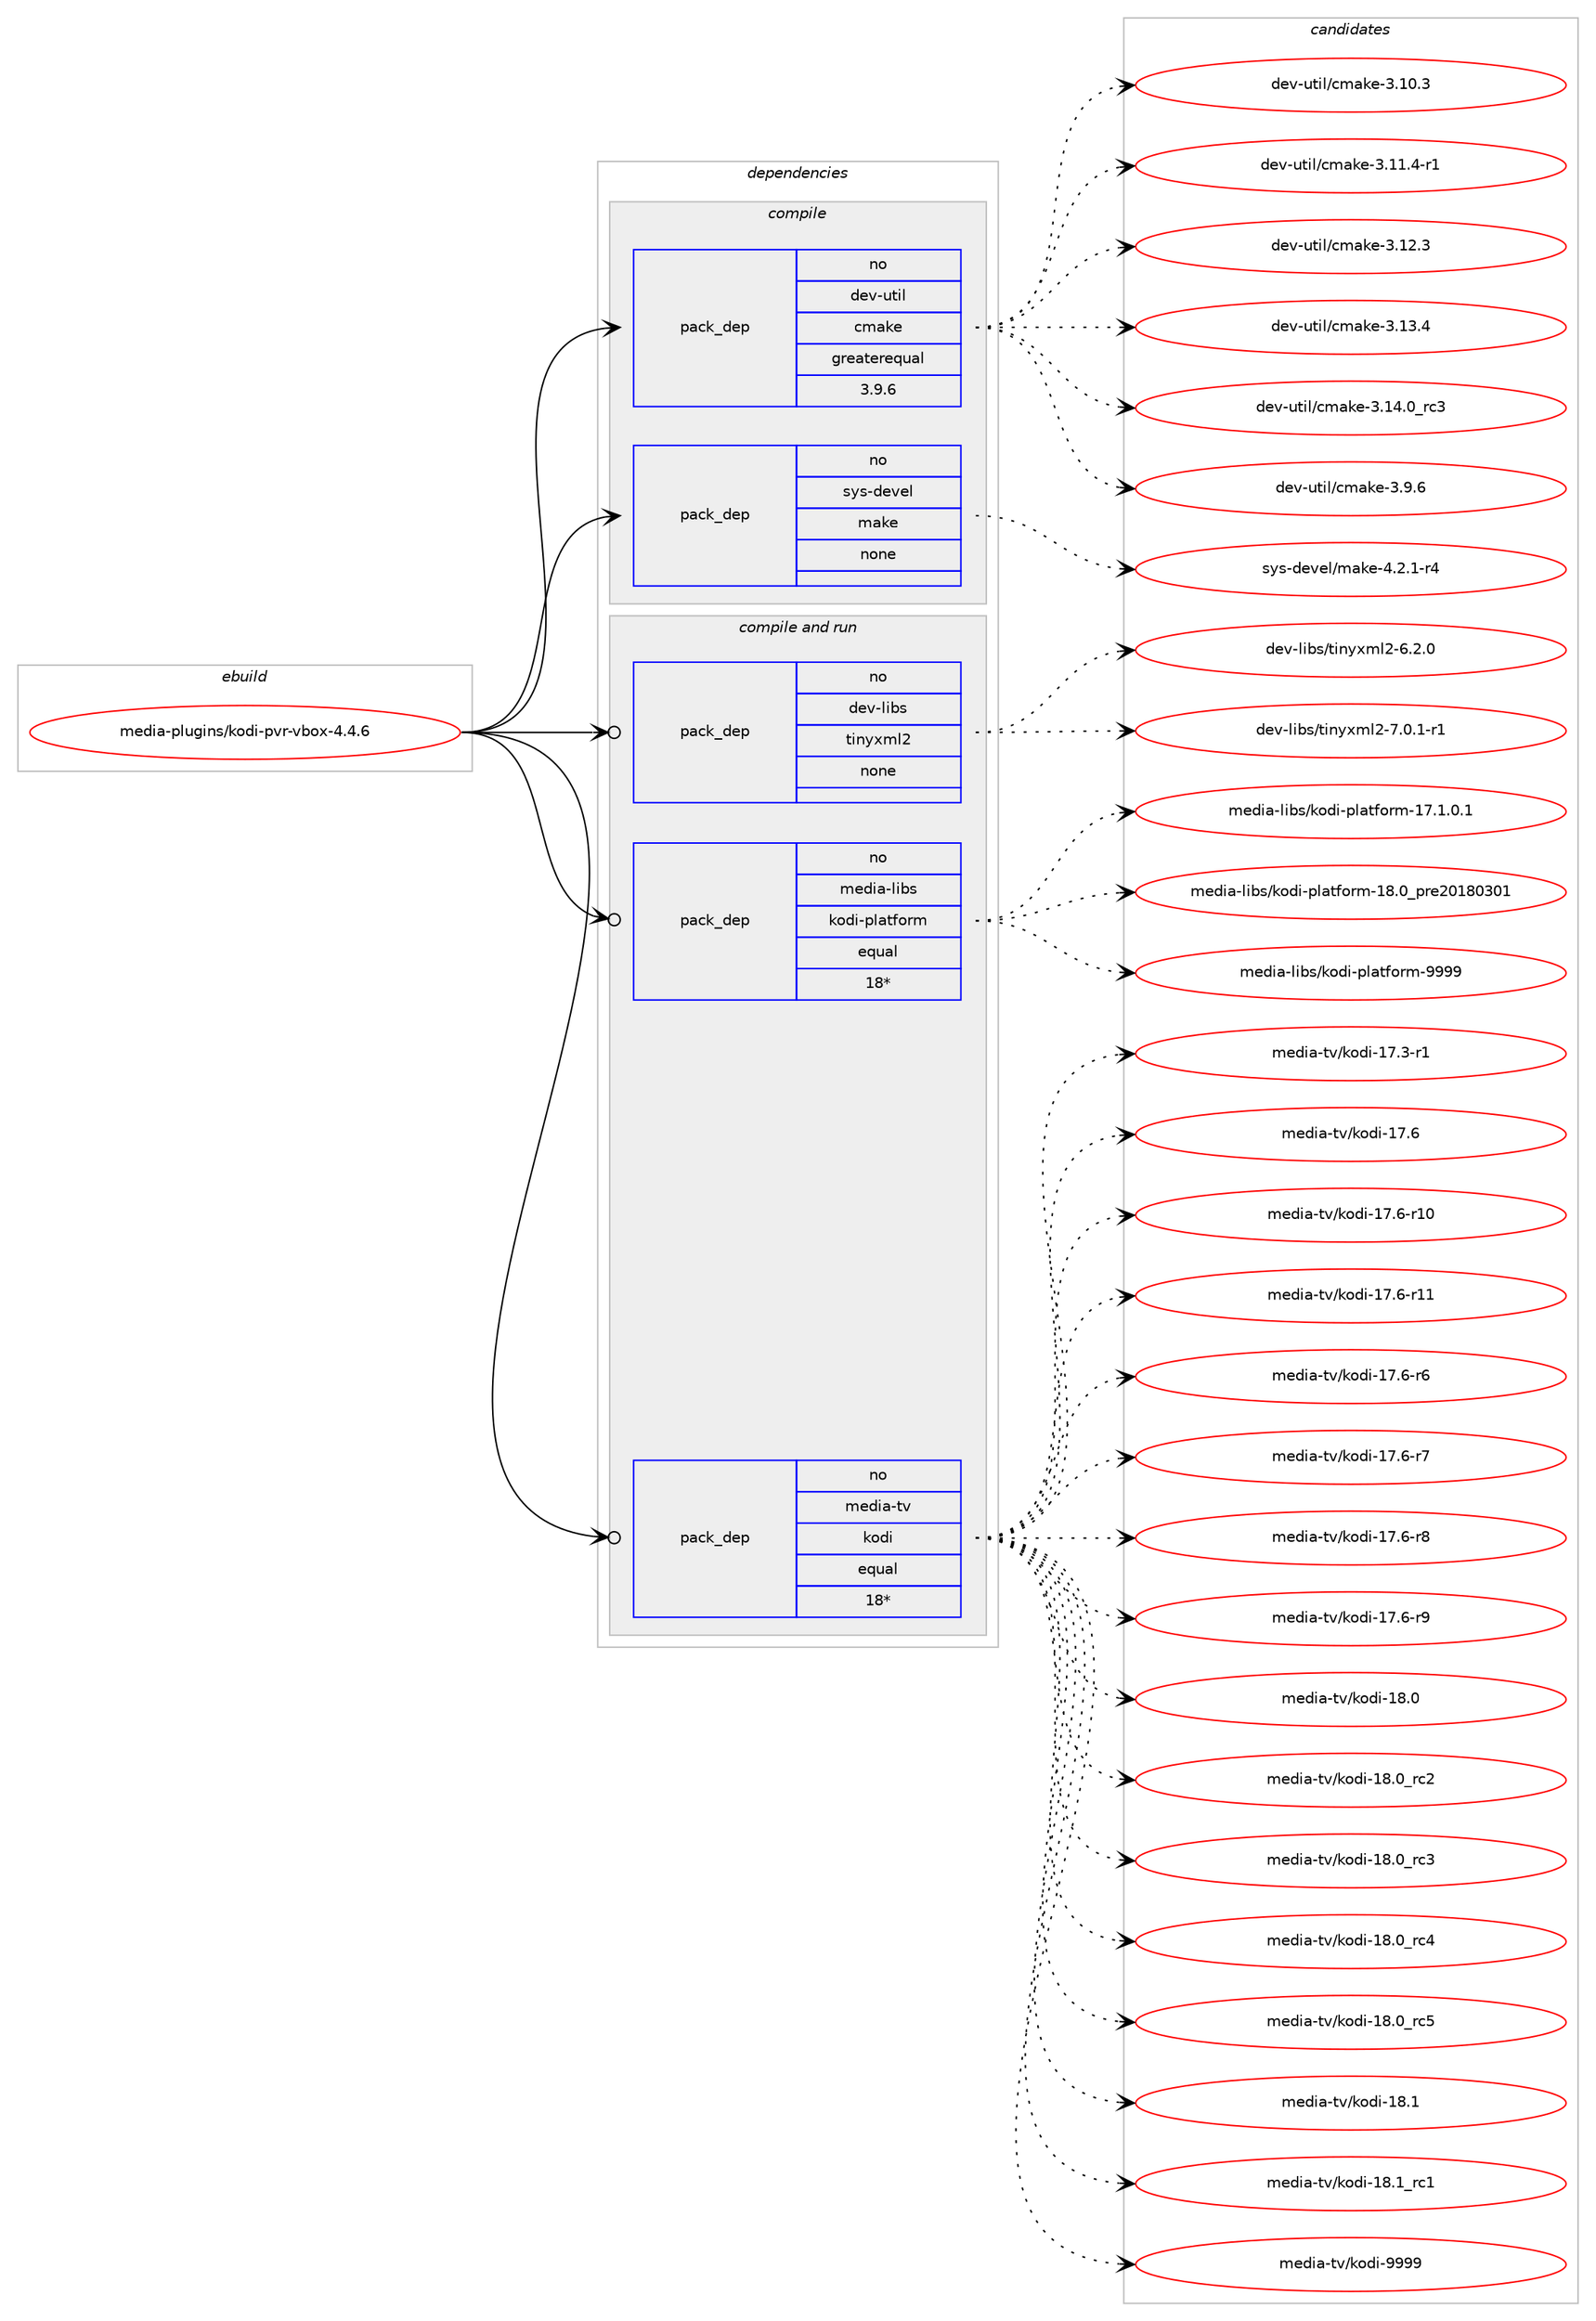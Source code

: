digraph prolog {

# *************
# Graph options
# *************

newrank=true;
concentrate=true;
compound=true;
graph [rankdir=LR,fontname=Helvetica,fontsize=10,ranksep=1.5];#, ranksep=2.5, nodesep=0.2];
edge  [arrowhead=vee];
node  [fontname=Helvetica,fontsize=10];

# **********
# The ebuild
# **********

subgraph cluster_leftcol {
color=gray;
rank=same;
label=<<i>ebuild</i>>;
id [label="media-plugins/kodi-pvr-vbox-4.4.6", color=red, width=4, href="../media-plugins/kodi-pvr-vbox-4.4.6.svg"];
}

# ****************
# The dependencies
# ****************

subgraph cluster_midcol {
color=gray;
label=<<i>dependencies</i>>;
subgraph cluster_compile {
fillcolor="#eeeeee";
style=filled;
label=<<i>compile</i>>;
subgraph pack1159182 {
dependency1621810 [label=<<TABLE BORDER="0" CELLBORDER="1" CELLSPACING="0" CELLPADDING="4" WIDTH="220"><TR><TD ROWSPAN="6" CELLPADDING="30">pack_dep</TD></TR><TR><TD WIDTH="110">no</TD></TR><TR><TD>dev-util</TD></TR><TR><TD>cmake</TD></TR><TR><TD>greaterequal</TD></TR><TR><TD>3.9.6</TD></TR></TABLE>>, shape=none, color=blue];
}
id:e -> dependency1621810:w [weight=20,style="solid",arrowhead="vee"];
subgraph pack1159183 {
dependency1621811 [label=<<TABLE BORDER="0" CELLBORDER="1" CELLSPACING="0" CELLPADDING="4" WIDTH="220"><TR><TD ROWSPAN="6" CELLPADDING="30">pack_dep</TD></TR><TR><TD WIDTH="110">no</TD></TR><TR><TD>sys-devel</TD></TR><TR><TD>make</TD></TR><TR><TD>none</TD></TR><TR><TD></TD></TR></TABLE>>, shape=none, color=blue];
}
id:e -> dependency1621811:w [weight=20,style="solid",arrowhead="vee"];
}
subgraph cluster_compileandrun {
fillcolor="#eeeeee";
style=filled;
label=<<i>compile and run</i>>;
subgraph pack1159184 {
dependency1621812 [label=<<TABLE BORDER="0" CELLBORDER="1" CELLSPACING="0" CELLPADDING="4" WIDTH="220"><TR><TD ROWSPAN="6" CELLPADDING="30">pack_dep</TD></TR><TR><TD WIDTH="110">no</TD></TR><TR><TD>dev-libs</TD></TR><TR><TD>tinyxml2</TD></TR><TR><TD>none</TD></TR><TR><TD></TD></TR></TABLE>>, shape=none, color=blue];
}
id:e -> dependency1621812:w [weight=20,style="solid",arrowhead="odotvee"];
subgraph pack1159185 {
dependency1621813 [label=<<TABLE BORDER="0" CELLBORDER="1" CELLSPACING="0" CELLPADDING="4" WIDTH="220"><TR><TD ROWSPAN="6" CELLPADDING="30">pack_dep</TD></TR><TR><TD WIDTH="110">no</TD></TR><TR><TD>media-libs</TD></TR><TR><TD>kodi-platform</TD></TR><TR><TD>equal</TD></TR><TR><TD>18*</TD></TR></TABLE>>, shape=none, color=blue];
}
id:e -> dependency1621813:w [weight=20,style="solid",arrowhead="odotvee"];
subgraph pack1159186 {
dependency1621814 [label=<<TABLE BORDER="0" CELLBORDER="1" CELLSPACING="0" CELLPADDING="4" WIDTH="220"><TR><TD ROWSPAN="6" CELLPADDING="30">pack_dep</TD></TR><TR><TD WIDTH="110">no</TD></TR><TR><TD>media-tv</TD></TR><TR><TD>kodi</TD></TR><TR><TD>equal</TD></TR><TR><TD>18*</TD></TR></TABLE>>, shape=none, color=blue];
}
id:e -> dependency1621814:w [weight=20,style="solid",arrowhead="odotvee"];
}
subgraph cluster_run {
fillcolor="#eeeeee";
style=filled;
label=<<i>run</i>>;
}
}

# **************
# The candidates
# **************

subgraph cluster_choices {
rank=same;
color=gray;
label=<<i>candidates</i>>;

subgraph choice1159182 {
color=black;
nodesep=1;
choice1001011184511711610510847991099710710145514649484651 [label="dev-util/cmake-3.10.3", color=red, width=4,href="../dev-util/cmake-3.10.3.svg"];
choice10010111845117116105108479910997107101455146494946524511449 [label="dev-util/cmake-3.11.4-r1", color=red, width=4,href="../dev-util/cmake-3.11.4-r1.svg"];
choice1001011184511711610510847991099710710145514649504651 [label="dev-util/cmake-3.12.3", color=red, width=4,href="../dev-util/cmake-3.12.3.svg"];
choice1001011184511711610510847991099710710145514649514652 [label="dev-util/cmake-3.13.4", color=red, width=4,href="../dev-util/cmake-3.13.4.svg"];
choice1001011184511711610510847991099710710145514649524648951149951 [label="dev-util/cmake-3.14.0_rc3", color=red, width=4,href="../dev-util/cmake-3.14.0_rc3.svg"];
choice10010111845117116105108479910997107101455146574654 [label="dev-util/cmake-3.9.6", color=red, width=4,href="../dev-util/cmake-3.9.6.svg"];
dependency1621810:e -> choice1001011184511711610510847991099710710145514649484651:w [style=dotted,weight="100"];
dependency1621810:e -> choice10010111845117116105108479910997107101455146494946524511449:w [style=dotted,weight="100"];
dependency1621810:e -> choice1001011184511711610510847991099710710145514649504651:w [style=dotted,weight="100"];
dependency1621810:e -> choice1001011184511711610510847991099710710145514649514652:w [style=dotted,weight="100"];
dependency1621810:e -> choice1001011184511711610510847991099710710145514649524648951149951:w [style=dotted,weight="100"];
dependency1621810:e -> choice10010111845117116105108479910997107101455146574654:w [style=dotted,weight="100"];
}
subgraph choice1159183 {
color=black;
nodesep=1;
choice1151211154510010111810110847109971071014552465046494511452 [label="sys-devel/make-4.2.1-r4", color=red, width=4,href="../sys-devel/make-4.2.1-r4.svg"];
dependency1621811:e -> choice1151211154510010111810110847109971071014552465046494511452:w [style=dotted,weight="100"];
}
subgraph choice1159184 {
color=black;
nodesep=1;
choice10010111845108105981154711610511012112010910850455446504648 [label="dev-libs/tinyxml2-6.2.0", color=red, width=4,href="../dev-libs/tinyxml2-6.2.0.svg"];
choice100101118451081059811547116105110121120109108504555464846494511449 [label="dev-libs/tinyxml2-7.0.1-r1", color=red, width=4,href="../dev-libs/tinyxml2-7.0.1-r1.svg"];
dependency1621812:e -> choice10010111845108105981154711610511012112010910850455446504648:w [style=dotted,weight="100"];
dependency1621812:e -> choice100101118451081059811547116105110121120109108504555464846494511449:w [style=dotted,weight="100"];
}
subgraph choice1159185 {
color=black;
nodesep=1;
choice109101100105974510810598115471071111001054511210897116102111114109454955464946484649 [label="media-libs/kodi-platform-17.1.0.1", color=red, width=4,href="../media-libs/kodi-platform-17.1.0.1.svg"];
choice1091011001059745108105981154710711110010545112108971161021111141094549564648951121141015048495648514849 [label="media-libs/kodi-platform-18.0_pre20180301", color=red, width=4,href="../media-libs/kodi-platform-18.0_pre20180301.svg"];
choice1091011001059745108105981154710711110010545112108971161021111141094557575757 [label="media-libs/kodi-platform-9999", color=red, width=4,href="../media-libs/kodi-platform-9999.svg"];
dependency1621813:e -> choice109101100105974510810598115471071111001054511210897116102111114109454955464946484649:w [style=dotted,weight="100"];
dependency1621813:e -> choice1091011001059745108105981154710711110010545112108971161021111141094549564648951121141015048495648514849:w [style=dotted,weight="100"];
dependency1621813:e -> choice1091011001059745108105981154710711110010545112108971161021111141094557575757:w [style=dotted,weight="100"];
}
subgraph choice1159186 {
color=black;
nodesep=1;
choice10910110010597451161184710711110010545495546514511449 [label="media-tv/kodi-17.3-r1", color=red, width=4,href="../media-tv/kodi-17.3-r1.svg"];
choice1091011001059745116118471071111001054549554654 [label="media-tv/kodi-17.6", color=red, width=4,href="../media-tv/kodi-17.6.svg"];
choice1091011001059745116118471071111001054549554654451144948 [label="media-tv/kodi-17.6-r10", color=red, width=4,href="../media-tv/kodi-17.6-r10.svg"];
choice1091011001059745116118471071111001054549554654451144949 [label="media-tv/kodi-17.6-r11", color=red, width=4,href="../media-tv/kodi-17.6-r11.svg"];
choice10910110010597451161184710711110010545495546544511454 [label="media-tv/kodi-17.6-r6", color=red, width=4,href="../media-tv/kodi-17.6-r6.svg"];
choice10910110010597451161184710711110010545495546544511455 [label="media-tv/kodi-17.6-r7", color=red, width=4,href="../media-tv/kodi-17.6-r7.svg"];
choice10910110010597451161184710711110010545495546544511456 [label="media-tv/kodi-17.6-r8", color=red, width=4,href="../media-tv/kodi-17.6-r8.svg"];
choice10910110010597451161184710711110010545495546544511457 [label="media-tv/kodi-17.6-r9", color=red, width=4,href="../media-tv/kodi-17.6-r9.svg"];
choice1091011001059745116118471071111001054549564648 [label="media-tv/kodi-18.0", color=red, width=4,href="../media-tv/kodi-18.0.svg"];
choice1091011001059745116118471071111001054549564648951149950 [label="media-tv/kodi-18.0_rc2", color=red, width=4,href="../media-tv/kodi-18.0_rc2.svg"];
choice1091011001059745116118471071111001054549564648951149951 [label="media-tv/kodi-18.0_rc3", color=red, width=4,href="../media-tv/kodi-18.0_rc3.svg"];
choice1091011001059745116118471071111001054549564648951149952 [label="media-tv/kodi-18.0_rc4", color=red, width=4,href="../media-tv/kodi-18.0_rc4.svg"];
choice1091011001059745116118471071111001054549564648951149953 [label="media-tv/kodi-18.0_rc5", color=red, width=4,href="../media-tv/kodi-18.0_rc5.svg"];
choice1091011001059745116118471071111001054549564649 [label="media-tv/kodi-18.1", color=red, width=4,href="../media-tv/kodi-18.1.svg"];
choice1091011001059745116118471071111001054549564649951149949 [label="media-tv/kodi-18.1_rc1", color=red, width=4,href="../media-tv/kodi-18.1_rc1.svg"];
choice1091011001059745116118471071111001054557575757 [label="media-tv/kodi-9999", color=red, width=4,href="../media-tv/kodi-9999.svg"];
dependency1621814:e -> choice10910110010597451161184710711110010545495546514511449:w [style=dotted,weight="100"];
dependency1621814:e -> choice1091011001059745116118471071111001054549554654:w [style=dotted,weight="100"];
dependency1621814:e -> choice1091011001059745116118471071111001054549554654451144948:w [style=dotted,weight="100"];
dependency1621814:e -> choice1091011001059745116118471071111001054549554654451144949:w [style=dotted,weight="100"];
dependency1621814:e -> choice10910110010597451161184710711110010545495546544511454:w [style=dotted,weight="100"];
dependency1621814:e -> choice10910110010597451161184710711110010545495546544511455:w [style=dotted,weight="100"];
dependency1621814:e -> choice10910110010597451161184710711110010545495546544511456:w [style=dotted,weight="100"];
dependency1621814:e -> choice10910110010597451161184710711110010545495546544511457:w [style=dotted,weight="100"];
dependency1621814:e -> choice1091011001059745116118471071111001054549564648:w [style=dotted,weight="100"];
dependency1621814:e -> choice1091011001059745116118471071111001054549564648951149950:w [style=dotted,weight="100"];
dependency1621814:e -> choice1091011001059745116118471071111001054549564648951149951:w [style=dotted,weight="100"];
dependency1621814:e -> choice1091011001059745116118471071111001054549564648951149952:w [style=dotted,weight="100"];
dependency1621814:e -> choice1091011001059745116118471071111001054549564648951149953:w [style=dotted,weight="100"];
dependency1621814:e -> choice1091011001059745116118471071111001054549564649:w [style=dotted,weight="100"];
dependency1621814:e -> choice1091011001059745116118471071111001054549564649951149949:w [style=dotted,weight="100"];
dependency1621814:e -> choice1091011001059745116118471071111001054557575757:w [style=dotted,weight="100"];
}
}

}

